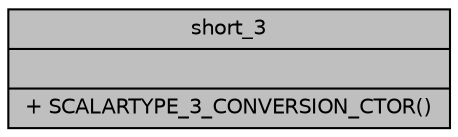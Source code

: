 digraph "short_3"
{
  edge [fontname="Helvetica",fontsize="10",labelfontname="Helvetica",labelfontsize="10"];
  node [fontname="Helvetica",fontsize="10",shape=record];
  Node1 [label="{short_3\n||+ SCALARTYPE_3_CONVERSION_CTOR()\l}",height=0.2,width=0.4,color="black", fillcolor="grey75", style="filled", fontcolor="black"];
}
